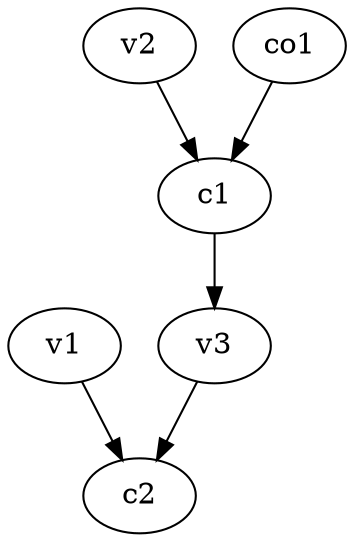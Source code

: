 strict digraph  {
c1;
c2;
v1;
v2;
v3;
co1;
c1 -> v3  [weight=1];
v1 -> c2  [weight=1];
v2 -> c1  [weight=1];
v3 -> c2  [weight=1];
co1 -> c1  [weight=1];
}

